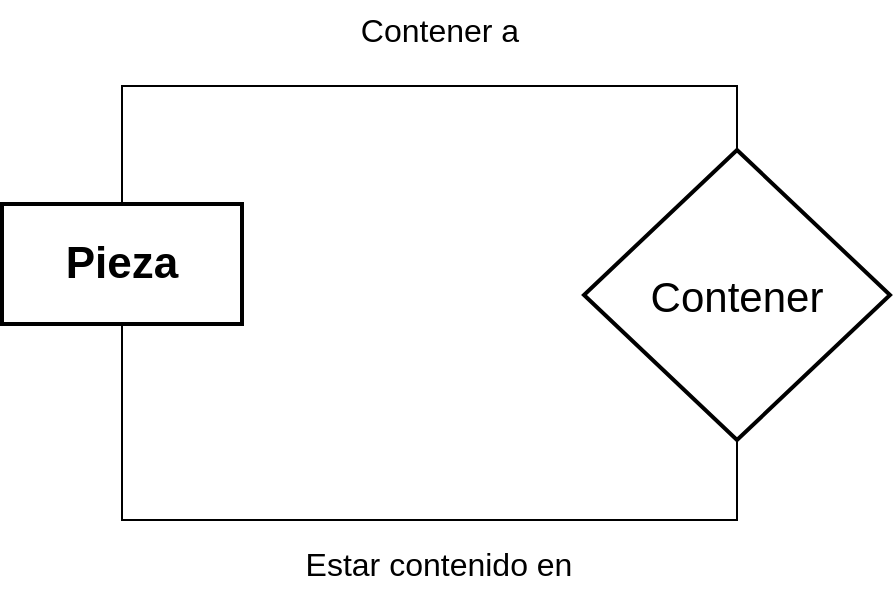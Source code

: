<mxfile version="24.7.12">
  <diagram name="Página-1" id="Pr-cVqk1cx71wpogHfzG">
    <mxGraphModel grid="0" page="0" gridSize="10" guides="1" tooltips="1" connect="1" arrows="1" fold="1" pageScale="1" pageWidth="850" pageHeight="1100" math="0" shadow="0">
      <root>
        <mxCell id="0" />
        <mxCell id="1" parent="0" />
        <mxCell id="j9dqzV7lEAajW8CDmfil-100" value="Pieza" style="whiteSpace=wrap;html=1;fontSize=22;fontStyle=1;strokeWidth=2;" vertex="1" parent="1">
          <mxGeometry x="-86" y="142" width="120" height="60" as="geometry" />
        </mxCell>
        <mxCell id="j9dqzV7lEAajW8CDmfil-101" style="edgeStyle=orthogonalEdgeStyle;rounded=0;orthogonalLoop=1;jettySize=auto;html=1;entryX=0.5;entryY=1;entryDx=0;entryDy=0;fontSize=12;startSize=8;endSize=8;endArrow=none;endFill=0;" edge="1" parent="1" source="j9dqzV7lEAajW8CDmfil-102" target="j9dqzV7lEAajW8CDmfil-100">
          <mxGeometry relative="1" as="geometry">
            <Array as="points">
              <mxPoint x="282" y="300" />
              <mxPoint x="-26" y="300" />
            </Array>
          </mxGeometry>
        </mxCell>
        <mxCell id="j9dqzV7lEAajW8CDmfil-102" value="Contener" style="rhombus;whiteSpace=wrap;html=1;fontSize=21;fontFamily=Helvetica;strokeWidth=2;" vertex="1" parent="1">
          <mxGeometry x="205" y="115" width="153" height="145" as="geometry" />
        </mxCell>
        <mxCell id="j9dqzV7lEAajW8CDmfil-103" value="" style="edgeStyle=orthogonalEdgeStyle;orthogonalLoop=1;jettySize=auto;html=1;rounded=0;fontSize=12;entryX=0.5;entryY=0;entryDx=0;entryDy=0;exitX=0.5;exitY=0;exitDx=0;exitDy=0;startArrow=none;startFill=0;endArrow=none;endFill=0;" edge="1" parent="1" source="j9dqzV7lEAajW8CDmfil-100" target="j9dqzV7lEAajW8CDmfil-102">
          <mxGeometry width="140" relative="1" as="geometry">
            <mxPoint x="-24" y="152" as="sourcePoint" />
            <mxPoint x="275" y="112" as="targetPoint" />
            <Array as="points">
              <mxPoint x="-26" y="83" />
              <mxPoint x="282" y="83" />
            </Array>
          </mxGeometry>
        </mxCell>
        <mxCell id="j9dqzV7lEAajW8CDmfil-104" value="Estar contenido en" style="text;strokeColor=none;fillColor=none;html=1;align=center;verticalAlign=middle;whiteSpace=wrap;rounded=0;fontSize=16;" vertex="1" parent="1">
          <mxGeometry x="41" y="307" width="183" height="30" as="geometry" />
        </mxCell>
        <mxCell id="j9dqzV7lEAajW8CDmfil-105" value="Contener a" style="text;strokeColor=none;fillColor=none;html=1;align=center;verticalAlign=middle;whiteSpace=wrap;rounded=0;fontSize=16;" vertex="1" parent="1">
          <mxGeometry x="74.5" y="40" width="116" height="30" as="geometry" />
        </mxCell>
      </root>
    </mxGraphModel>
  </diagram>
</mxfile>
